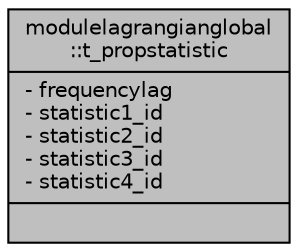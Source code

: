 digraph "modulelagrangianglobal::t_propstatistic"
{
 // LATEX_PDF_SIZE
  edge [fontname="Helvetica",fontsize="10",labelfontname="Helvetica",labelfontsize="10"];
  node [fontname="Helvetica",fontsize="10",shape=record];
  Node1 [label="{modulelagrangianglobal\l::t_propstatistic\n|- frequencylag\l- statistic1_id\l- statistic2_id\l- statistic3_id\l- statistic4_id\l|}",height=0.2,width=0.4,color="black", fillcolor="grey75", style="filled", fontcolor="black",tooltip=" "];
}
